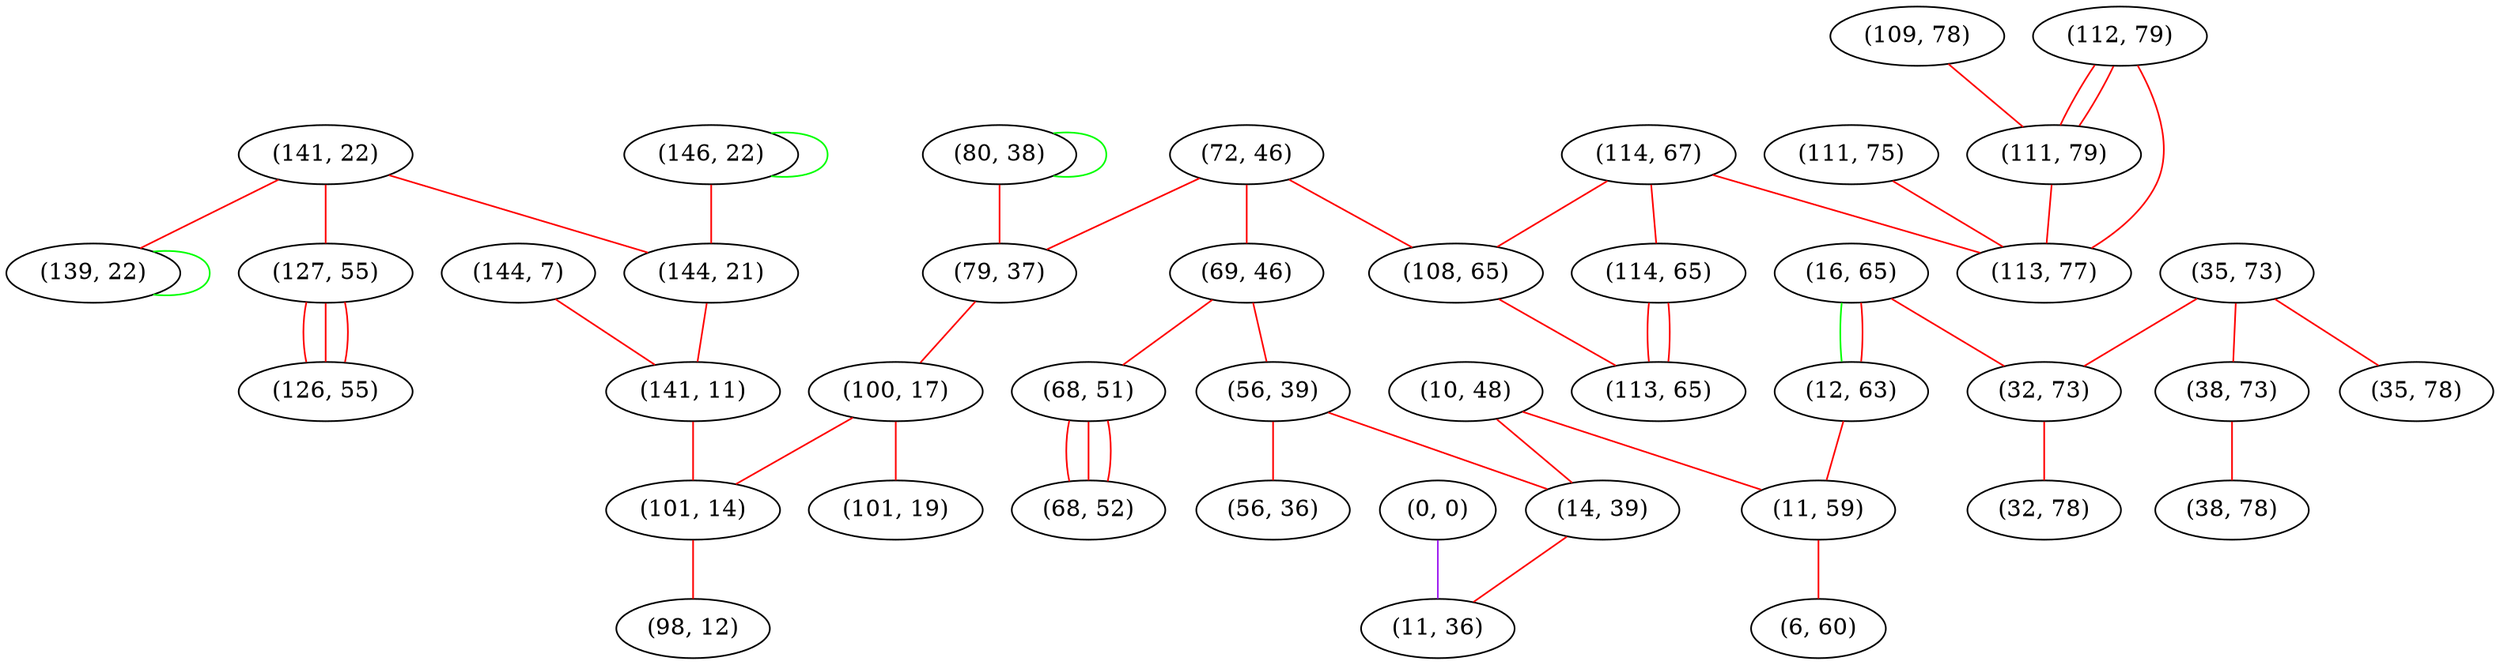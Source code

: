 graph "" {
"(141, 22)";
"(72, 46)";
"(146, 22)";
"(114, 67)";
"(109, 78)";
"(10, 48)";
"(69, 46)";
"(144, 21)";
"(127, 55)";
"(144, 7)";
"(80, 38)";
"(108, 65)";
"(56, 39)";
"(126, 55)";
"(139, 22)";
"(16, 65)";
"(12, 63)";
"(35, 73)";
"(79, 37)";
"(114, 65)";
"(141, 11)";
"(0, 0)";
"(68, 51)";
"(100, 17)";
"(14, 39)";
"(56, 36)";
"(101, 14)";
"(111, 75)";
"(11, 59)";
"(112, 79)";
"(32, 73)";
"(111, 79)";
"(38, 73)";
"(11, 36)";
"(6, 60)";
"(113, 65)";
"(101, 19)";
"(98, 12)";
"(32, 78)";
"(113, 77)";
"(68, 52)";
"(35, 78)";
"(38, 78)";
"(141, 22)" -- "(144, 21)"  [color=red, key=0, weight=1];
"(141, 22)" -- "(127, 55)"  [color=red, key=0, weight=1];
"(141, 22)" -- "(139, 22)"  [color=red, key=0, weight=1];
"(72, 46)" -- "(69, 46)"  [color=red, key=0, weight=1];
"(72, 46)" -- "(79, 37)"  [color=red, key=0, weight=1];
"(72, 46)" -- "(108, 65)"  [color=red, key=0, weight=1];
"(146, 22)" -- "(146, 22)"  [color=green, key=0, weight=2];
"(146, 22)" -- "(144, 21)"  [color=red, key=0, weight=1];
"(114, 67)" -- "(113, 77)"  [color=red, key=0, weight=1];
"(114, 67)" -- "(108, 65)"  [color=red, key=0, weight=1];
"(114, 67)" -- "(114, 65)"  [color=red, key=0, weight=1];
"(109, 78)" -- "(111, 79)"  [color=red, key=0, weight=1];
"(10, 48)" -- "(14, 39)"  [color=red, key=0, weight=1];
"(10, 48)" -- "(11, 59)"  [color=red, key=0, weight=1];
"(69, 46)" -- "(68, 51)"  [color=red, key=0, weight=1];
"(69, 46)" -- "(56, 39)"  [color=red, key=0, weight=1];
"(144, 21)" -- "(141, 11)"  [color=red, key=0, weight=1];
"(127, 55)" -- "(126, 55)"  [color=red, key=0, weight=1];
"(127, 55)" -- "(126, 55)"  [color=red, key=1, weight=1];
"(127, 55)" -- "(126, 55)"  [color=red, key=2, weight=1];
"(144, 7)" -- "(141, 11)"  [color=red, key=0, weight=1];
"(80, 38)" -- "(80, 38)"  [color=green, key=0, weight=2];
"(80, 38)" -- "(79, 37)"  [color=red, key=0, weight=1];
"(108, 65)" -- "(113, 65)"  [color=red, key=0, weight=1];
"(56, 39)" -- "(14, 39)"  [color=red, key=0, weight=1];
"(56, 39)" -- "(56, 36)"  [color=red, key=0, weight=1];
"(139, 22)" -- "(139, 22)"  [color=green, key=0, weight=2];
"(16, 65)" -- "(32, 73)"  [color=red, key=0, weight=1];
"(16, 65)" -- "(12, 63)"  [color=green, key=0, weight=2];
"(16, 65)" -- "(12, 63)"  [color=red, key=1, weight=1];
"(12, 63)" -- "(11, 59)"  [color=red, key=0, weight=1];
"(35, 73)" -- "(32, 73)"  [color=red, key=0, weight=1];
"(35, 73)" -- "(38, 73)"  [color=red, key=0, weight=1];
"(35, 73)" -- "(35, 78)"  [color=red, key=0, weight=1];
"(79, 37)" -- "(100, 17)"  [color=red, key=0, weight=1];
"(114, 65)" -- "(113, 65)"  [color=red, key=0, weight=1];
"(114, 65)" -- "(113, 65)"  [color=red, key=1, weight=1];
"(141, 11)" -- "(101, 14)"  [color=red, key=0, weight=1];
"(0, 0)" -- "(11, 36)"  [color=purple, key=0, weight=4];
"(68, 51)" -- "(68, 52)"  [color=red, key=0, weight=1];
"(68, 51)" -- "(68, 52)"  [color=red, key=1, weight=1];
"(68, 51)" -- "(68, 52)"  [color=red, key=2, weight=1];
"(100, 17)" -- "(101, 14)"  [color=red, key=0, weight=1];
"(100, 17)" -- "(101, 19)"  [color=red, key=0, weight=1];
"(14, 39)" -- "(11, 36)"  [color=red, key=0, weight=1];
"(101, 14)" -- "(98, 12)"  [color=red, key=0, weight=1];
"(111, 75)" -- "(113, 77)"  [color=red, key=0, weight=1];
"(11, 59)" -- "(6, 60)"  [color=red, key=0, weight=1];
"(112, 79)" -- "(113, 77)"  [color=red, key=0, weight=1];
"(112, 79)" -- "(111, 79)"  [color=red, key=0, weight=1];
"(112, 79)" -- "(111, 79)"  [color=red, key=1, weight=1];
"(32, 73)" -- "(32, 78)"  [color=red, key=0, weight=1];
"(111, 79)" -- "(113, 77)"  [color=red, key=0, weight=1];
"(38, 73)" -- "(38, 78)"  [color=red, key=0, weight=1];
}

